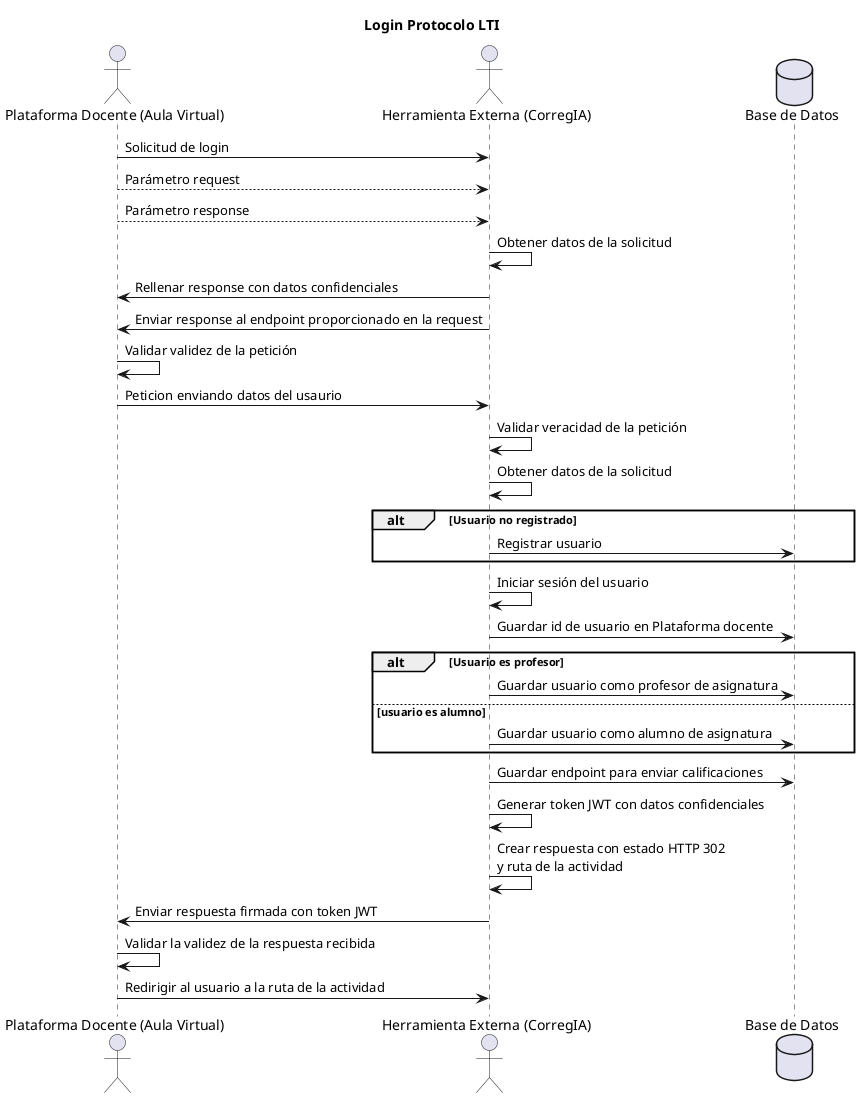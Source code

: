 @startuml
title Login Protocolo LTI

actor PlataformaDocente as "Plataforma Docente (Aula Virtual)"
actor HerramientaExterna as "Herramienta Externa (CorregIA)"
database BaseDeDatos as "Base de Datos"

PlataformaDocente -> HerramientaExterna: Solicitud de login
PlataformaDocente --> HerramientaExterna: Parámetro request
PlataformaDocente --> HerramientaExterna: Parámetro response
HerramientaExterna -> HerramientaExterna: Obtener datos de la solicitud
HerramientaExterna -> PlataformaDocente: Rellenar response con datos confidenciales
HerramientaExterna -> PlataformaDocente: Enviar response al endpoint proporcionado en la request
PlataformaDocente -> PlataformaDocente: Validar validez de la petición

PlataformaDocente -> HerramientaExterna: Peticion enviando datos del usaurio
HerramientaExterna -> HerramientaExterna: Validar veracidad de la petición
HerramientaExterna -> HerramientaExterna: Obtener datos de la solicitud

alt Usuario no registrado
    HerramientaExterna -> BaseDeDatos: Registrar usuario
end
HerramientaExterna -> HerramientaExterna: Iniciar sesión del usuario
HerramientaExterna -> BaseDeDatos: Guardar id de usuario en Plataforma docente

alt Usuario es profesor
HerramientaExterna -> BaseDeDatos: Guardar usuario como profesor de asignatura
else usuario es alumno
HerramientaExterna -> BaseDeDatos: Guardar usuario como alumno de asignatura
end
HerramientaExterna -> BaseDeDatos: Guardar endpoint para enviar calificaciones

HerramientaExterna -> HerramientaExterna: Generar token JWT con datos confidenciales

HerramientaExterna -> HerramientaExterna: Crear respuesta con estado HTTP 302 \ny ruta de la actividad

HerramientaExterna -> PlataformaDocente: Enviar respuesta firmada con token JWT

PlataformaDocente -> PlataformaDocente: Validar la validez de la respuesta recibida

PlataformaDocente -> HerramientaExterna: Redirigir al usuario a la ruta de la actividad
@enduml

